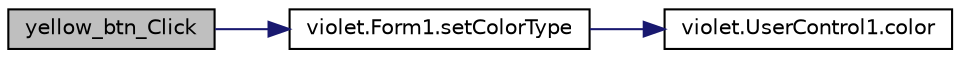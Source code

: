 digraph "yellow_btn_Click"
{
 // LATEX_PDF_SIZE
  edge [fontname="Helvetica",fontsize="10",labelfontname="Helvetica",labelfontsize="10"];
  node [fontname="Helvetica",fontsize="10",shape=record];
  rankdir="LR";
  Node296 [label="yellow_btn_Click",height=0.2,width=0.4,color="black", fillcolor="grey75", style="filled", fontcolor="black",tooltip=" "];
  Node296 -> Node297 [color="midnightblue",fontsize="10",style="solid",fontname="Helvetica"];
  Node297 [label="violet.Form1.setColorType",height=0.2,width=0.4,color="black", fillcolor="white", style="filled",URL="$classviolet_1_1Form1.html#a00f162522226a974face4f565558a2e7",tooltip="設定顏色"];
  Node297 -> Node298 [color="midnightblue",fontsize="10",style="solid",fontname="Helvetica"];
  Node298 [label="violet.UserControl1.color",height=0.2,width=0.4,color="black", fillcolor="white", style="filled",URL="$classviolet_1_1UserControl1.html#aa66182f3f962b3080ad71ec138b7a953",tooltip=" "];
}
